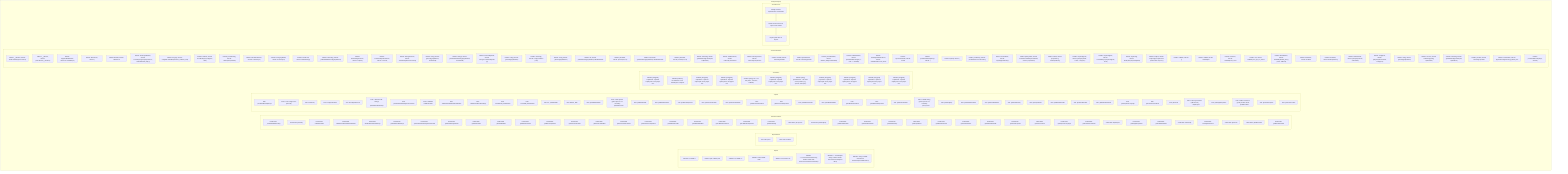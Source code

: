 flowchart TB
    subgraph Imports["Imports"]
        I1["IMPORT: fs, FROM: fs"]
        I2["IMPORT: path, FROM: path"]
        I3["IMPORT: url, FROM: url"]
        I4["IMPORT: chalk, FROM: chalk"]
        I5["IMPORT: zod, FROM: zod"]
        I6["IMPORT: ../../src/constants/commands.js, FROM: /claude-task-master/src/constants/commands.js"]
        I7["IMPORT: ../../src/utils/path-utils.js, FROM: /claude-task-master/src/utils/path-utils.js"]
        I8["IMPORT: ./utils.js, FROM: /claude-task-master/scripts/modules/utils.js"]
    end
    subgraph Dependencies["Dependencies"]
        D1["DEP: File system"]
        D2["DEP: Path resolution"]
    end
    subgraph FunctionsDefined["Functions Defined"]
        FU1["FUNCTION: _loadAndValidateConfig"]
        FU2["FUNCTION: getConfig"]
        FU3["FUNCTION: validateProvider"]
        FU4["FUNCTION: validateProviderModelCombination"]
        FU5["FUNCTION: validateClaudeCodeSettings"]
        FU6["FUNCTION: getClaudeCodeSettings"]
        FU7["FUNCTION: getClaudeCodeSettingsForCommand"]
        FU8["FUNCTION: getModelConfigForRole"]
        FU9["FUNCTION: getMainProvider"]
        FU10["FUNCTION: getMainModelId"]
        FU11["FUNCTION: getMainMaxTokens"]
        FU12["FUNCTION: getMainTemperature"]
        FU13["FUNCTION: getResearchProvider"]
        FU14["FUNCTION: getResearchModelId"]
        FU15["FUNCTION: getResearchMaxTokens"]
        FU16["FUNCTION: getResearchTemperature"]
        FU17["FUNCTION: getFallbackProvider"]
        FU18["FUNCTION: getFallbackModelId"]
        FU19["FUNCTION: getFallbackMaxTokens"]
        FU20["FUNCTION: getFallbackTemperature"]
        FU21["FUNCTION: getGlobalConfig"]
        FU22["FUNCTION: getLogLevel"]
        FU23["FUNCTION: getDebugFlag"]
        FU24["FUNCTION: getDefaultSubtasks"]
        FU25["FUNCTION: getDefaultNumTasks"]
        FU26["FUNCTION: getDefaultPriority"]
        FU27["FUNCTION: getProjectName"]
        FU28["FUNCTION: getOllamaBaseURL"]
        FU29["FUNCTION: getAzureBaseURL"]
        FU30["FUNCTION: getBedrockBaseURL"]
        FU31["FUNCTION: getVertexProjectId"]
        FU32["FUNCTION: getVertexLocation"]
        FU33["FUNCTION: getResponseLanguage"]
        FU34["FUNCTION: getParametersForRole"]
        FU35["FUNCTION: isApiKeySet"]
        FU36["FUNCTION: getMcpApiKeyStatus"]
        FU37["FUNCTION: getAvailableModels"]
        FU38["FUNCTION: writeConfig"]
        FU39["FUNCTION: isConfigFilePresent"]
        FU40["FUNCTION: getUserId"]
        FU41["FUNCTION: getAllProviders"]
        FU42["FUNCTION: getBaseUrlForRole"]
    end
    subgraph Exports["Exports"]
        E1["EXP: providersWithoutApiKeys"]
        E2["EXP: // Core config access
	getConfig"]
        E3["EXP: writeConfig"]
        E4["EXP: ConfigurationError"]
        E5["EXP: isConfigFilePresent"]
        E6["EXP: // Claude Code settings
	getClaudeCodeSettings"]
        E7["EXP: getClaudeCodeSettingsForCommand"]
        E8["EXP: // Validation
	validateProvider"]
        E9["EXP: validateProviderModelCombination"]
        E10["EXP: validateClaudeCodeSettings"]
        E11["EXP: VALIDATED_PROVIDERS"]
        E12["EXP: CUSTOM_PROVIDERS"]
        E13["EXP: ALL_PROVIDERS"]
        E14["EXP: MODEL_MAP"]
        E15["EXP: getAvailableModels"]
        E16["EXP: // Role-specific getters (No env var overrides)
	getMainProvider"]
        E17["EXP: getMainModelId"]
        E18["EXP: getMainMaxTokens"]
        E19["EXP: getMainTemperature"]
        E20["EXP: getResearchProvider"]
        E21["EXP: getResearchModelId"]
        E22["EXP: getResearchMaxTokens"]
        E23["EXP: getResearchTemperature"]
        E24["EXP: getFallbackProvider"]
        E25["EXP: getFallbackModelId"]
        E26["EXP: getFallbackMaxTokens"]
        E27["EXP: getFallbackTemperature"]
        E28["EXP: getBaseUrlForRole"]
        E29["EXP: // Global setting getters (No env var overrides)
	getLogLevel"]
        E30["EXP: getDebugFlag"]
        E31["EXP: getDefaultNumTasks"]
        E32["EXP: getDefaultSubtasks"]
        E33["EXP: getDefaultPriority"]
        E34["EXP: getProjectName"]
        E35["EXP: getOllamaBaseURL"]
        E36["EXP: getAzureBaseURL"]
        E37["EXP: getBedrockBaseURL"]
        E38["EXP: getResponseLanguage"]
        E39["EXP: getParametersForRole"]
        E40["EXP: getUserId"]
        E41["EXP: // API Key Checkers (still relevant)
	isApiKeySet"]
        E42["EXP: getMcpApiKeyStatus"]
        E43["EXP: // ADD: Function to get all provider names
	getAllProviders"]
        E44["EXP: getVertexProjectId"]
        E45["EXP: getVertexLocation"]
    end
    subgraph Parameters["Parameters"]
        P1["PARAM: {string|null} explicitRoot - Optional explicit path to the project root."]
        P2["PARAM: {boolean} forceReload - Force reloading the config file."]
        P3["PARAM: {string|null} explicitRoot - Optional explicit path to the project root."]
        P4["PARAM: {string|null} explicitRoot - Optional explicit path to the project root."]
        P5["PARAM: {string} role - The role ('main', 'research', 'fallback')."]
        P6["PARAM: {string|null} explicitRoot - Optional explicit path to the project root."]
        P7["PARAM: {string} providerName - The name of the provider (e.g., 'openai', 'anthropic')."]
        P8["PARAM: {string|null} projectRoot - Optional explicit path to the project root."]
        P9["PARAM: {string|null} explicitRoot - Optional explicit path to the project root."]
        P10["PARAM: {string|null} explicitRoot - Optional explicit path to the project root"]
        P11["PARAM: {string|null} explicitRoot - Optional explicit path to the project root."]
    end
    subgraph Constants["Const Declarations"]
        C1["CONST: __filename, VALUE: fileURLToPath(import.meta.url)"]
        C2["CONST: __dirname, VALUE: path.dirname(__filename)"]
        C3["CONST: supportedModelsRaw, VALUE: fs.readFileSync("]
        C4["CONST: DEFAULTS, VALUE: {"]
        C5["CONST: defaults, VALUE: DEFAULTS"]
        C6["CONST: hasProjectMarkers, VALUE: fs.existsSync(path.join(rootToUse, TASKMASTER_DIR)) ||"]
        C7["CONST: isLegacy, VALUE: configPath.endsWith(LEGACY_CONFIG_FILE)"]
        C8["CONST: rawData, VALUE: fs.readFileSync(configPath, 'utf-8')"]
        C9["CONST: parsedConfig, VALUE: JSON.parse(rawData)"]
        C10["CONST: hasTaskmasterDir, VALUE: fs.existsSync("]
        C11["CONST: hasLegacyMarker, VALUE: fs.existsSync("]
        C12["CONST: needsLoad, VALUE: !loadedConfig ||"]
        C13["CONST: newConfig, VALUE: _loadAndValidateConfig(explicitRoot)"]
        C14["CONST: BaseSettingsSchema, VALUE: z.object({"]
        C15["CONST: CommandSpecificSchema, VALUE: z.record("]
        C16["CONST: SettingsSchema, VALUE: BaseSettingsSchema.extend({"]
        C17["CONST: config, VALUE: getConfig(explicitRoot, forceReload)"]
        C18["CONST: settings, VALUE: getClaudeCodeSettings(explicitRoot, forceReload)"]
        C19["CONST: commandSpecific, VALUE: settings?.commandSpecific || {}"]
        C20["CONST: config, VALUE: getConfig(explicitRoot)"]
        C21["CONST: roleConfig, VALUE: config?.models?.[role]"]
        C22["CONST: config, VALUE: getConfig(explicitRoot)"]
        C23["CONST: val, VALUE: getGlobalConfig(explicitRoot).defaultSubtasks"]
        C24["CONST: parsedVal, VALUE: parseInt(val, 10)"]
        C25["CONST: val, VALUE: getGlobalConfig(explicitRoot).defaultNumTasks"]
        C26["CONST: parsedVal, VALUE: parseInt(val, 10)"]
        C27["CONST: roleConfig, VALUE: getModelConfigForRole(role, explicitRoot)"]
        C28["CONST: roleMaxTokens, VALUE: roleConfig.maxTokens"]
        C29["CONST: roleTemperature, VALUE: roleConfig.temperature"]
        C30["CONST: modelId, VALUE: roleConfig.modelId"]
        C31["CONST: providerName, VALUE: roleConfig.provider"]
        C32["CONST: providerModels, VALUE: MODEL_MAP[providerName]"]
        C33["CONST: modelDefinition, VALUE: providerModels.find((m) => m.id === modelId)"]
        C34["CONST: modelSpecificMaxTokens, VALUE: modelDefinition.max_tokens"]
        C35["CONST: openrouterDefault, VALUE: 32768"]
        C36["CONST: providersWithoutApiKeys, VALUE: ["]
        C37["CONST: keyMap, VALUE: {"]
        C38["CONST: providerKey, VALUE: providerName?.toLowerCase()"]
        C39["CONST: envVarName, VALUE: keyMap[providerKey]"]
        C40["CONST: apiKeyValue, VALUE: resolveEnvVariable(envVarName, session, projectRoot)"]
        C41["CONST: rootDir, VALUE: projectRoot || findProjectRoot()"]
        C42["CONST: mcpConfigPath, VALUE: path.join(rootDir, '.cursor', 'mcp.json')"]
        C43["CONST: mcpConfigRaw, VALUE: fs.readFileSync(mcpConfigPath, 'utf-8')"]
        C44["CONST: mcpConfig, VALUE: JSON.parse(mcpConfigRaw)"]
        C45["CONST: mcpEnv, VALUE: mcpConfig?.mcpServers?.['task-master-ai']?.env ||"]
        C46["CONST: available, VALUE: []"]
        C47["CONST: modelId, VALUE: modelObj.id"]
        C48["CONST: sweScore, VALUE: modelObj.swe_score"]
        C49["CONST: cost, VALUE: modelObj.cost_per_1m_tokens"]
        C50["CONST: allowedRoles, VALUE: modelObj.allowed_roles || ['main', 'fallback']"]
        C51["CONST: nameParts, VALUE: modelId"]
        C52["CONST: foundRoot, VALUE: findProjectRoot()"]
        C53["CONST: taskmasterDir, VALUE: path.join(rootPath, '.taskmaster')"]
        C54["CONST: configPath, VALUE: path.join(taskmasterDir, 'config.json')"]
        C55["CONST: config, VALUE: getConfig(explicitRoot)"]
        C56["CONST: success, VALUE: writeConfig(config, explicitRoot)"]
        C57["CONST: roleConfig, VALUE: getModelConfigForRole(role, explicitRoot)"]
        C58["CONST: provider, VALUE: roleConfig?.provider"]
        C59["CONST: envVarName, VALUE: `${provider.toUpperCase()}_BASE_URL`"]
        C60["CONST: providersWithoutApiKeys, VALUE: ["]
    end
    subgraph ExecutionFlow["Execution Flow"]
        FL1["Identify and load dependencies and modules"]
        FL2["Define functions and core logic for this module"]
        FL3["Expose public API via exports"]
    end
    subgraph FileName["config-manager.js"]
        Imports
        Dependencies
        FunctionsDefined
        Exports
        Parameters
        Constants
        ExecutionFlow
    end
    FL1 --> FL2
    FL2 --> FL3